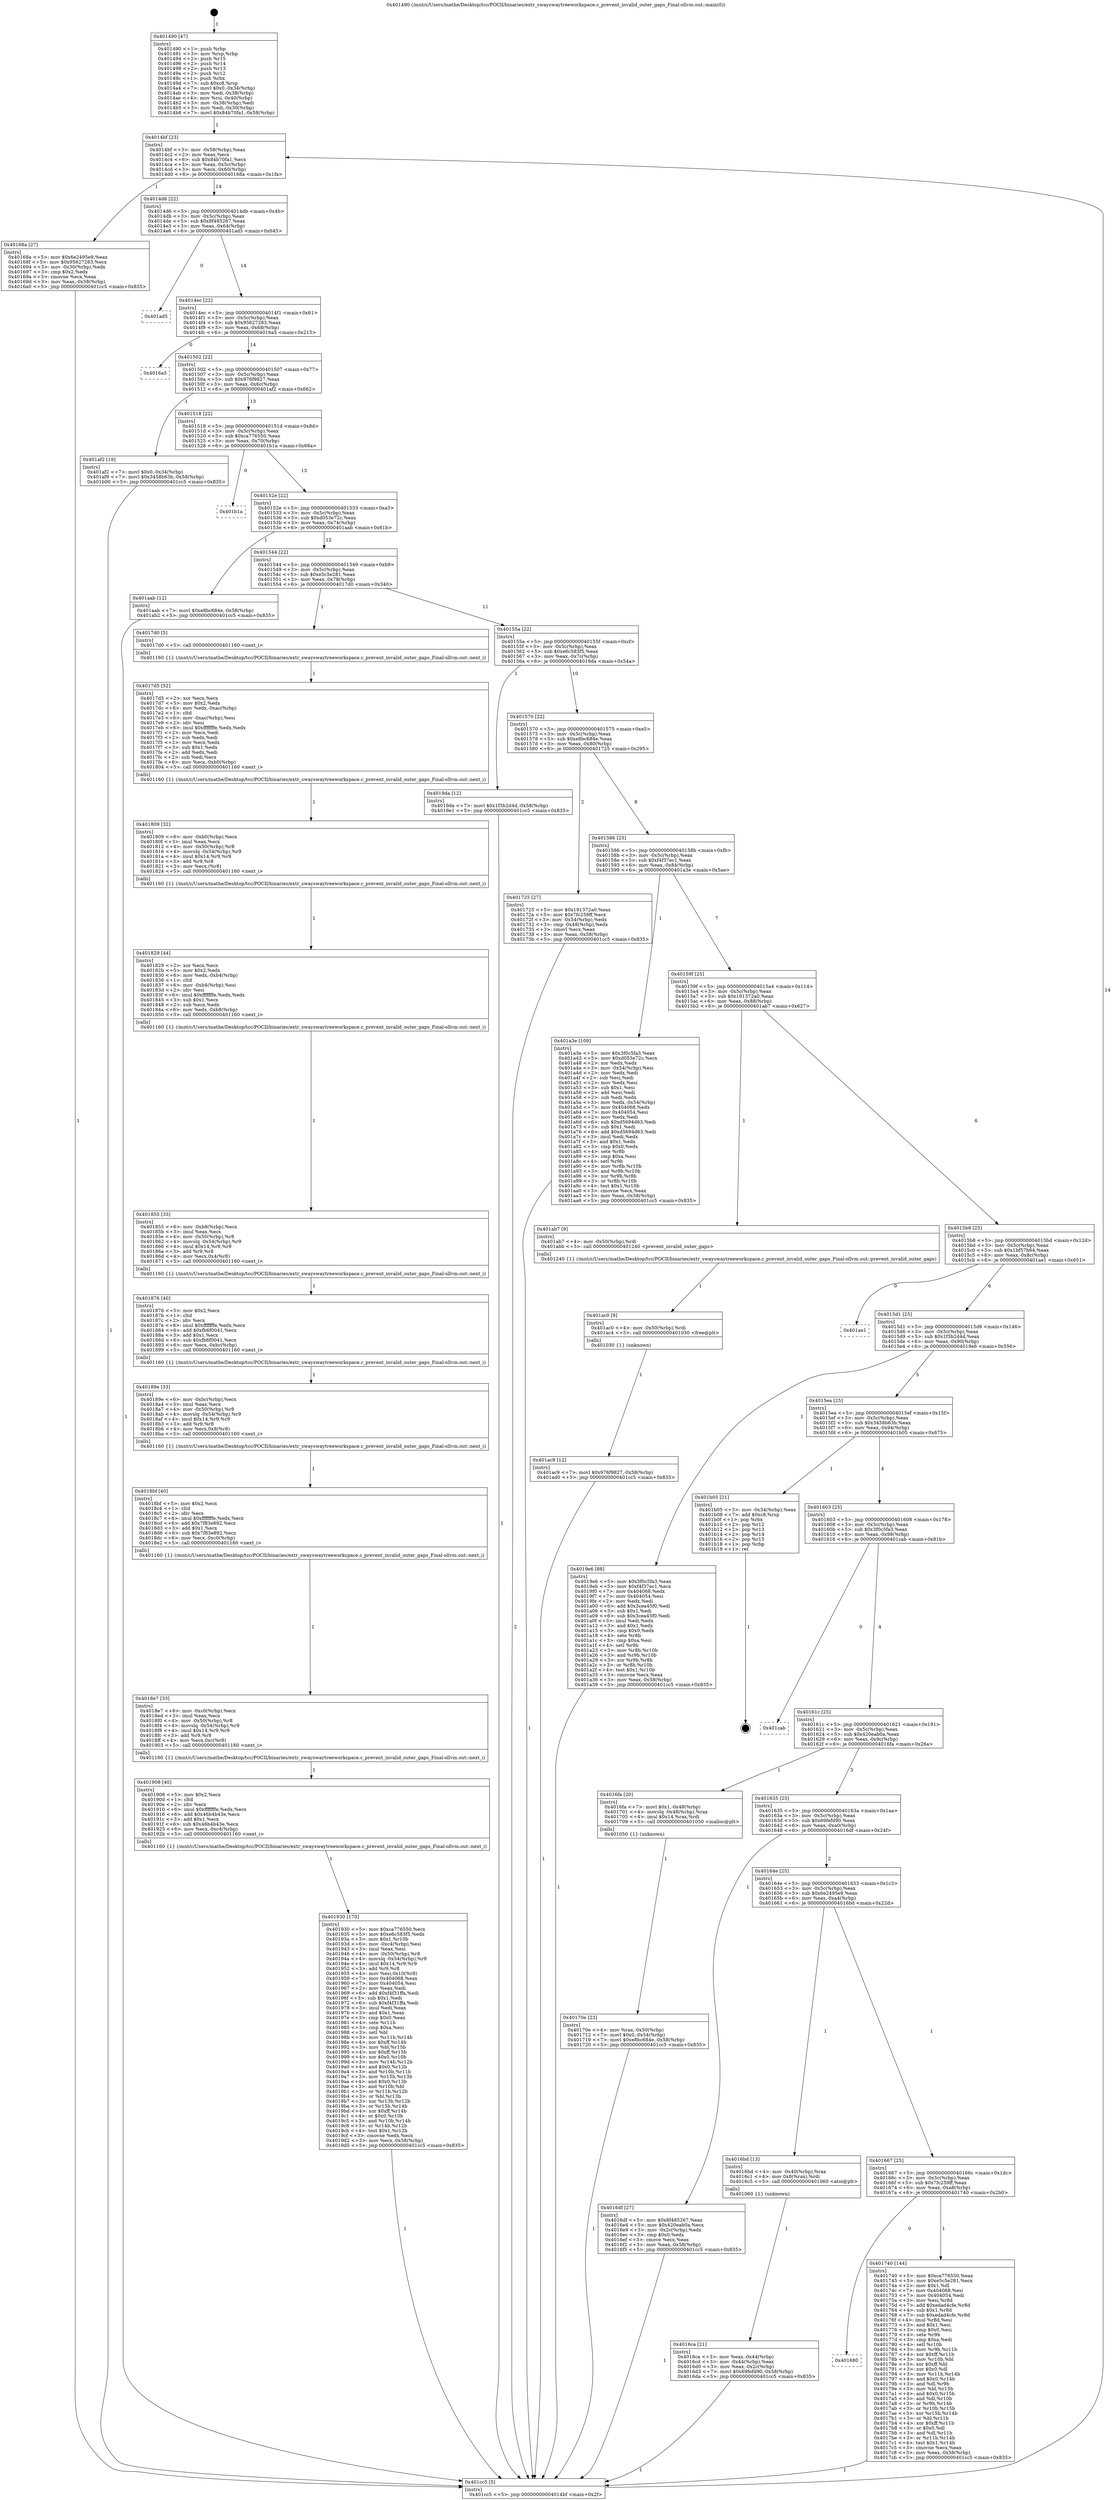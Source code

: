 digraph "0x401490" {
  label = "0x401490 (/mnt/c/Users/mathe/Desktop/tcc/POCII/binaries/extr_swayswaytreeworkspace.c_prevent_invalid_outer_gaps_Final-ollvm.out::main(0))"
  labelloc = "t"
  node[shape=record]

  Entry [label="",width=0.3,height=0.3,shape=circle,fillcolor=black,style=filled]
  "0x4014bf" [label="{
     0x4014bf [23]\l
     | [instrs]\l
     &nbsp;&nbsp;0x4014bf \<+3\>: mov -0x58(%rbp),%eax\l
     &nbsp;&nbsp;0x4014c2 \<+2\>: mov %eax,%ecx\l
     &nbsp;&nbsp;0x4014c4 \<+6\>: sub $0x84b70fa1,%ecx\l
     &nbsp;&nbsp;0x4014ca \<+3\>: mov %eax,-0x5c(%rbp)\l
     &nbsp;&nbsp;0x4014cd \<+3\>: mov %ecx,-0x60(%rbp)\l
     &nbsp;&nbsp;0x4014d0 \<+6\>: je 000000000040168a \<main+0x1fa\>\l
  }"]
  "0x40168a" [label="{
     0x40168a [27]\l
     | [instrs]\l
     &nbsp;&nbsp;0x40168a \<+5\>: mov $0x6e2495e9,%eax\l
     &nbsp;&nbsp;0x40168f \<+5\>: mov $0x95627283,%ecx\l
     &nbsp;&nbsp;0x401694 \<+3\>: mov -0x30(%rbp),%edx\l
     &nbsp;&nbsp;0x401697 \<+3\>: cmp $0x2,%edx\l
     &nbsp;&nbsp;0x40169a \<+3\>: cmovne %ecx,%eax\l
     &nbsp;&nbsp;0x40169d \<+3\>: mov %eax,-0x58(%rbp)\l
     &nbsp;&nbsp;0x4016a0 \<+5\>: jmp 0000000000401cc5 \<main+0x835\>\l
  }"]
  "0x4014d6" [label="{
     0x4014d6 [22]\l
     | [instrs]\l
     &nbsp;&nbsp;0x4014d6 \<+5\>: jmp 00000000004014db \<main+0x4b\>\l
     &nbsp;&nbsp;0x4014db \<+3\>: mov -0x5c(%rbp),%eax\l
     &nbsp;&nbsp;0x4014de \<+5\>: sub $0x8f485267,%eax\l
     &nbsp;&nbsp;0x4014e3 \<+3\>: mov %eax,-0x64(%rbp)\l
     &nbsp;&nbsp;0x4014e6 \<+6\>: je 0000000000401ad5 \<main+0x645\>\l
  }"]
  "0x401cc5" [label="{
     0x401cc5 [5]\l
     | [instrs]\l
     &nbsp;&nbsp;0x401cc5 \<+5\>: jmp 00000000004014bf \<main+0x2f\>\l
  }"]
  "0x401490" [label="{
     0x401490 [47]\l
     | [instrs]\l
     &nbsp;&nbsp;0x401490 \<+1\>: push %rbp\l
     &nbsp;&nbsp;0x401491 \<+3\>: mov %rsp,%rbp\l
     &nbsp;&nbsp;0x401494 \<+2\>: push %r15\l
     &nbsp;&nbsp;0x401496 \<+2\>: push %r14\l
     &nbsp;&nbsp;0x401498 \<+2\>: push %r13\l
     &nbsp;&nbsp;0x40149a \<+2\>: push %r12\l
     &nbsp;&nbsp;0x40149c \<+1\>: push %rbx\l
     &nbsp;&nbsp;0x40149d \<+7\>: sub $0xc8,%rsp\l
     &nbsp;&nbsp;0x4014a4 \<+7\>: movl $0x0,-0x34(%rbp)\l
     &nbsp;&nbsp;0x4014ab \<+3\>: mov %edi,-0x38(%rbp)\l
     &nbsp;&nbsp;0x4014ae \<+4\>: mov %rsi,-0x40(%rbp)\l
     &nbsp;&nbsp;0x4014b2 \<+3\>: mov -0x38(%rbp),%edi\l
     &nbsp;&nbsp;0x4014b5 \<+3\>: mov %edi,-0x30(%rbp)\l
     &nbsp;&nbsp;0x4014b8 \<+7\>: movl $0x84b70fa1,-0x58(%rbp)\l
  }"]
  Exit [label="",width=0.3,height=0.3,shape=circle,fillcolor=black,style=filled,peripheries=2]
  "0x401ad5" [label="{
     0x401ad5\l
  }", style=dashed]
  "0x4014ec" [label="{
     0x4014ec [22]\l
     | [instrs]\l
     &nbsp;&nbsp;0x4014ec \<+5\>: jmp 00000000004014f1 \<main+0x61\>\l
     &nbsp;&nbsp;0x4014f1 \<+3\>: mov -0x5c(%rbp),%eax\l
     &nbsp;&nbsp;0x4014f4 \<+5\>: sub $0x95627283,%eax\l
     &nbsp;&nbsp;0x4014f9 \<+3\>: mov %eax,-0x68(%rbp)\l
     &nbsp;&nbsp;0x4014fc \<+6\>: je 00000000004016a5 \<main+0x215\>\l
  }"]
  "0x401ac9" [label="{
     0x401ac9 [12]\l
     | [instrs]\l
     &nbsp;&nbsp;0x401ac9 \<+7\>: movl $0x976f9827,-0x58(%rbp)\l
     &nbsp;&nbsp;0x401ad0 \<+5\>: jmp 0000000000401cc5 \<main+0x835\>\l
  }"]
  "0x4016a5" [label="{
     0x4016a5\l
  }", style=dashed]
  "0x401502" [label="{
     0x401502 [22]\l
     | [instrs]\l
     &nbsp;&nbsp;0x401502 \<+5\>: jmp 0000000000401507 \<main+0x77\>\l
     &nbsp;&nbsp;0x401507 \<+3\>: mov -0x5c(%rbp),%eax\l
     &nbsp;&nbsp;0x40150a \<+5\>: sub $0x976f9827,%eax\l
     &nbsp;&nbsp;0x40150f \<+3\>: mov %eax,-0x6c(%rbp)\l
     &nbsp;&nbsp;0x401512 \<+6\>: je 0000000000401af2 \<main+0x662\>\l
  }"]
  "0x401ac0" [label="{
     0x401ac0 [9]\l
     | [instrs]\l
     &nbsp;&nbsp;0x401ac0 \<+4\>: mov -0x50(%rbp),%rdi\l
     &nbsp;&nbsp;0x401ac4 \<+5\>: call 0000000000401030 \<free@plt\>\l
     | [calls]\l
     &nbsp;&nbsp;0x401030 \{1\} (unknown)\l
  }"]
  "0x401af2" [label="{
     0x401af2 [19]\l
     | [instrs]\l
     &nbsp;&nbsp;0x401af2 \<+7\>: movl $0x0,-0x34(%rbp)\l
     &nbsp;&nbsp;0x401af9 \<+7\>: movl $0x3458b63b,-0x58(%rbp)\l
     &nbsp;&nbsp;0x401b00 \<+5\>: jmp 0000000000401cc5 \<main+0x835\>\l
  }"]
  "0x401518" [label="{
     0x401518 [22]\l
     | [instrs]\l
     &nbsp;&nbsp;0x401518 \<+5\>: jmp 000000000040151d \<main+0x8d\>\l
     &nbsp;&nbsp;0x40151d \<+3\>: mov -0x5c(%rbp),%eax\l
     &nbsp;&nbsp;0x401520 \<+5\>: sub $0xca776550,%eax\l
     &nbsp;&nbsp;0x401525 \<+3\>: mov %eax,-0x70(%rbp)\l
     &nbsp;&nbsp;0x401528 \<+6\>: je 0000000000401b1a \<main+0x68a\>\l
  }"]
  "0x401930" [label="{
     0x401930 [170]\l
     | [instrs]\l
     &nbsp;&nbsp;0x401930 \<+5\>: mov $0xca776550,%ecx\l
     &nbsp;&nbsp;0x401935 \<+5\>: mov $0xe6c583f5,%edx\l
     &nbsp;&nbsp;0x40193a \<+3\>: mov $0x1,%r10b\l
     &nbsp;&nbsp;0x40193d \<+6\>: mov -0xc4(%rbp),%esi\l
     &nbsp;&nbsp;0x401943 \<+3\>: imul %eax,%esi\l
     &nbsp;&nbsp;0x401946 \<+4\>: mov -0x50(%rbp),%r8\l
     &nbsp;&nbsp;0x40194a \<+4\>: movslq -0x54(%rbp),%r9\l
     &nbsp;&nbsp;0x40194e \<+4\>: imul $0x14,%r9,%r9\l
     &nbsp;&nbsp;0x401952 \<+3\>: add %r9,%r8\l
     &nbsp;&nbsp;0x401955 \<+4\>: mov %esi,0x10(%r8)\l
     &nbsp;&nbsp;0x401959 \<+7\>: mov 0x404068,%eax\l
     &nbsp;&nbsp;0x401960 \<+7\>: mov 0x404054,%esi\l
     &nbsp;&nbsp;0x401967 \<+2\>: mov %eax,%edi\l
     &nbsp;&nbsp;0x401969 \<+6\>: add $0xf4f31ffa,%edi\l
     &nbsp;&nbsp;0x40196f \<+3\>: sub $0x1,%edi\l
     &nbsp;&nbsp;0x401972 \<+6\>: sub $0xf4f31ffa,%edi\l
     &nbsp;&nbsp;0x401978 \<+3\>: imul %edi,%eax\l
     &nbsp;&nbsp;0x40197b \<+3\>: and $0x1,%eax\l
     &nbsp;&nbsp;0x40197e \<+3\>: cmp $0x0,%eax\l
     &nbsp;&nbsp;0x401981 \<+4\>: sete %r11b\l
     &nbsp;&nbsp;0x401985 \<+3\>: cmp $0xa,%esi\l
     &nbsp;&nbsp;0x401988 \<+3\>: setl %bl\l
     &nbsp;&nbsp;0x40198b \<+3\>: mov %r11b,%r14b\l
     &nbsp;&nbsp;0x40198e \<+4\>: xor $0xff,%r14b\l
     &nbsp;&nbsp;0x401992 \<+3\>: mov %bl,%r15b\l
     &nbsp;&nbsp;0x401995 \<+4\>: xor $0xff,%r15b\l
     &nbsp;&nbsp;0x401999 \<+4\>: xor $0x0,%r10b\l
     &nbsp;&nbsp;0x40199d \<+3\>: mov %r14b,%r12b\l
     &nbsp;&nbsp;0x4019a0 \<+4\>: and $0x0,%r12b\l
     &nbsp;&nbsp;0x4019a4 \<+3\>: and %r10b,%r11b\l
     &nbsp;&nbsp;0x4019a7 \<+3\>: mov %r15b,%r13b\l
     &nbsp;&nbsp;0x4019aa \<+4\>: and $0x0,%r13b\l
     &nbsp;&nbsp;0x4019ae \<+3\>: and %r10b,%bl\l
     &nbsp;&nbsp;0x4019b1 \<+3\>: or %r11b,%r12b\l
     &nbsp;&nbsp;0x4019b4 \<+3\>: or %bl,%r13b\l
     &nbsp;&nbsp;0x4019b7 \<+3\>: xor %r13b,%r12b\l
     &nbsp;&nbsp;0x4019ba \<+3\>: or %r15b,%r14b\l
     &nbsp;&nbsp;0x4019bd \<+4\>: xor $0xff,%r14b\l
     &nbsp;&nbsp;0x4019c1 \<+4\>: or $0x0,%r10b\l
     &nbsp;&nbsp;0x4019c5 \<+3\>: and %r10b,%r14b\l
     &nbsp;&nbsp;0x4019c8 \<+3\>: or %r14b,%r12b\l
     &nbsp;&nbsp;0x4019cb \<+4\>: test $0x1,%r12b\l
     &nbsp;&nbsp;0x4019cf \<+3\>: cmovne %edx,%ecx\l
     &nbsp;&nbsp;0x4019d2 \<+3\>: mov %ecx,-0x58(%rbp)\l
     &nbsp;&nbsp;0x4019d5 \<+5\>: jmp 0000000000401cc5 \<main+0x835\>\l
  }"]
  "0x401b1a" [label="{
     0x401b1a\l
  }", style=dashed]
  "0x40152e" [label="{
     0x40152e [22]\l
     | [instrs]\l
     &nbsp;&nbsp;0x40152e \<+5\>: jmp 0000000000401533 \<main+0xa3\>\l
     &nbsp;&nbsp;0x401533 \<+3\>: mov -0x5c(%rbp),%eax\l
     &nbsp;&nbsp;0x401536 \<+5\>: sub $0xd053e72c,%eax\l
     &nbsp;&nbsp;0x40153b \<+3\>: mov %eax,-0x74(%rbp)\l
     &nbsp;&nbsp;0x40153e \<+6\>: je 0000000000401aab \<main+0x61b\>\l
  }"]
  "0x401908" [label="{
     0x401908 [40]\l
     | [instrs]\l
     &nbsp;&nbsp;0x401908 \<+5\>: mov $0x2,%ecx\l
     &nbsp;&nbsp;0x40190d \<+1\>: cltd\l
     &nbsp;&nbsp;0x40190e \<+2\>: idiv %ecx\l
     &nbsp;&nbsp;0x401910 \<+6\>: imul $0xfffffffe,%edx,%ecx\l
     &nbsp;&nbsp;0x401916 \<+6\>: add $0x46b4b43e,%ecx\l
     &nbsp;&nbsp;0x40191c \<+3\>: add $0x1,%ecx\l
     &nbsp;&nbsp;0x40191f \<+6\>: sub $0x46b4b43e,%ecx\l
     &nbsp;&nbsp;0x401925 \<+6\>: mov %ecx,-0xc4(%rbp)\l
     &nbsp;&nbsp;0x40192b \<+5\>: call 0000000000401160 \<next_i\>\l
     | [calls]\l
     &nbsp;&nbsp;0x401160 \{1\} (/mnt/c/Users/mathe/Desktop/tcc/POCII/binaries/extr_swayswaytreeworkspace.c_prevent_invalid_outer_gaps_Final-ollvm.out::next_i)\l
  }"]
  "0x401aab" [label="{
     0x401aab [12]\l
     | [instrs]\l
     &nbsp;&nbsp;0x401aab \<+7\>: movl $0xe8bc684e,-0x58(%rbp)\l
     &nbsp;&nbsp;0x401ab2 \<+5\>: jmp 0000000000401cc5 \<main+0x835\>\l
  }"]
  "0x401544" [label="{
     0x401544 [22]\l
     | [instrs]\l
     &nbsp;&nbsp;0x401544 \<+5\>: jmp 0000000000401549 \<main+0xb9\>\l
     &nbsp;&nbsp;0x401549 \<+3\>: mov -0x5c(%rbp),%eax\l
     &nbsp;&nbsp;0x40154c \<+5\>: sub $0xe5c5e281,%eax\l
     &nbsp;&nbsp;0x401551 \<+3\>: mov %eax,-0x78(%rbp)\l
     &nbsp;&nbsp;0x401554 \<+6\>: je 00000000004017d0 \<main+0x340\>\l
  }"]
  "0x4018e7" [label="{
     0x4018e7 [33]\l
     | [instrs]\l
     &nbsp;&nbsp;0x4018e7 \<+6\>: mov -0xc0(%rbp),%ecx\l
     &nbsp;&nbsp;0x4018ed \<+3\>: imul %eax,%ecx\l
     &nbsp;&nbsp;0x4018f0 \<+4\>: mov -0x50(%rbp),%r8\l
     &nbsp;&nbsp;0x4018f4 \<+4\>: movslq -0x54(%rbp),%r9\l
     &nbsp;&nbsp;0x4018f8 \<+4\>: imul $0x14,%r9,%r9\l
     &nbsp;&nbsp;0x4018fc \<+3\>: add %r9,%r8\l
     &nbsp;&nbsp;0x4018ff \<+4\>: mov %ecx,0xc(%r8)\l
     &nbsp;&nbsp;0x401903 \<+5\>: call 0000000000401160 \<next_i\>\l
     | [calls]\l
     &nbsp;&nbsp;0x401160 \{1\} (/mnt/c/Users/mathe/Desktop/tcc/POCII/binaries/extr_swayswaytreeworkspace.c_prevent_invalid_outer_gaps_Final-ollvm.out::next_i)\l
  }"]
  "0x4017d0" [label="{
     0x4017d0 [5]\l
     | [instrs]\l
     &nbsp;&nbsp;0x4017d0 \<+5\>: call 0000000000401160 \<next_i\>\l
     | [calls]\l
     &nbsp;&nbsp;0x401160 \{1\} (/mnt/c/Users/mathe/Desktop/tcc/POCII/binaries/extr_swayswaytreeworkspace.c_prevent_invalid_outer_gaps_Final-ollvm.out::next_i)\l
  }"]
  "0x40155a" [label="{
     0x40155a [22]\l
     | [instrs]\l
     &nbsp;&nbsp;0x40155a \<+5\>: jmp 000000000040155f \<main+0xcf\>\l
     &nbsp;&nbsp;0x40155f \<+3\>: mov -0x5c(%rbp),%eax\l
     &nbsp;&nbsp;0x401562 \<+5\>: sub $0xe6c583f5,%eax\l
     &nbsp;&nbsp;0x401567 \<+3\>: mov %eax,-0x7c(%rbp)\l
     &nbsp;&nbsp;0x40156a \<+6\>: je 00000000004019da \<main+0x54a\>\l
  }"]
  "0x4018bf" [label="{
     0x4018bf [40]\l
     | [instrs]\l
     &nbsp;&nbsp;0x4018bf \<+5\>: mov $0x2,%ecx\l
     &nbsp;&nbsp;0x4018c4 \<+1\>: cltd\l
     &nbsp;&nbsp;0x4018c5 \<+2\>: idiv %ecx\l
     &nbsp;&nbsp;0x4018c7 \<+6\>: imul $0xfffffffe,%edx,%ecx\l
     &nbsp;&nbsp;0x4018cd \<+6\>: add $0x7f83e892,%ecx\l
     &nbsp;&nbsp;0x4018d3 \<+3\>: add $0x1,%ecx\l
     &nbsp;&nbsp;0x4018d6 \<+6\>: sub $0x7f83e892,%ecx\l
     &nbsp;&nbsp;0x4018dc \<+6\>: mov %ecx,-0xc0(%rbp)\l
     &nbsp;&nbsp;0x4018e2 \<+5\>: call 0000000000401160 \<next_i\>\l
     | [calls]\l
     &nbsp;&nbsp;0x401160 \{1\} (/mnt/c/Users/mathe/Desktop/tcc/POCII/binaries/extr_swayswaytreeworkspace.c_prevent_invalid_outer_gaps_Final-ollvm.out::next_i)\l
  }"]
  "0x4019da" [label="{
     0x4019da [12]\l
     | [instrs]\l
     &nbsp;&nbsp;0x4019da \<+7\>: movl $0x1f3b2d4d,-0x58(%rbp)\l
     &nbsp;&nbsp;0x4019e1 \<+5\>: jmp 0000000000401cc5 \<main+0x835\>\l
  }"]
  "0x401570" [label="{
     0x401570 [22]\l
     | [instrs]\l
     &nbsp;&nbsp;0x401570 \<+5\>: jmp 0000000000401575 \<main+0xe5\>\l
     &nbsp;&nbsp;0x401575 \<+3\>: mov -0x5c(%rbp),%eax\l
     &nbsp;&nbsp;0x401578 \<+5\>: sub $0xe8bc684e,%eax\l
     &nbsp;&nbsp;0x40157d \<+3\>: mov %eax,-0x80(%rbp)\l
     &nbsp;&nbsp;0x401580 \<+6\>: je 0000000000401725 \<main+0x295\>\l
  }"]
  "0x40189e" [label="{
     0x40189e [33]\l
     | [instrs]\l
     &nbsp;&nbsp;0x40189e \<+6\>: mov -0xbc(%rbp),%ecx\l
     &nbsp;&nbsp;0x4018a4 \<+3\>: imul %eax,%ecx\l
     &nbsp;&nbsp;0x4018a7 \<+4\>: mov -0x50(%rbp),%r8\l
     &nbsp;&nbsp;0x4018ab \<+4\>: movslq -0x54(%rbp),%r9\l
     &nbsp;&nbsp;0x4018af \<+4\>: imul $0x14,%r9,%r9\l
     &nbsp;&nbsp;0x4018b3 \<+3\>: add %r9,%r8\l
     &nbsp;&nbsp;0x4018b6 \<+4\>: mov %ecx,0x8(%r8)\l
     &nbsp;&nbsp;0x4018ba \<+5\>: call 0000000000401160 \<next_i\>\l
     | [calls]\l
     &nbsp;&nbsp;0x401160 \{1\} (/mnt/c/Users/mathe/Desktop/tcc/POCII/binaries/extr_swayswaytreeworkspace.c_prevent_invalid_outer_gaps_Final-ollvm.out::next_i)\l
  }"]
  "0x401725" [label="{
     0x401725 [27]\l
     | [instrs]\l
     &nbsp;&nbsp;0x401725 \<+5\>: mov $0x191372a0,%eax\l
     &nbsp;&nbsp;0x40172a \<+5\>: mov $0x7fc259ff,%ecx\l
     &nbsp;&nbsp;0x40172f \<+3\>: mov -0x54(%rbp),%edx\l
     &nbsp;&nbsp;0x401732 \<+3\>: cmp -0x48(%rbp),%edx\l
     &nbsp;&nbsp;0x401735 \<+3\>: cmovl %ecx,%eax\l
     &nbsp;&nbsp;0x401738 \<+3\>: mov %eax,-0x58(%rbp)\l
     &nbsp;&nbsp;0x40173b \<+5\>: jmp 0000000000401cc5 \<main+0x835\>\l
  }"]
  "0x401586" [label="{
     0x401586 [25]\l
     | [instrs]\l
     &nbsp;&nbsp;0x401586 \<+5\>: jmp 000000000040158b \<main+0xfb\>\l
     &nbsp;&nbsp;0x40158b \<+3\>: mov -0x5c(%rbp),%eax\l
     &nbsp;&nbsp;0x40158e \<+5\>: sub $0xf4f37ec1,%eax\l
     &nbsp;&nbsp;0x401593 \<+6\>: mov %eax,-0x84(%rbp)\l
     &nbsp;&nbsp;0x401599 \<+6\>: je 0000000000401a3e \<main+0x5ae\>\l
  }"]
  "0x401876" [label="{
     0x401876 [40]\l
     | [instrs]\l
     &nbsp;&nbsp;0x401876 \<+5\>: mov $0x2,%ecx\l
     &nbsp;&nbsp;0x40187b \<+1\>: cltd\l
     &nbsp;&nbsp;0x40187c \<+2\>: idiv %ecx\l
     &nbsp;&nbsp;0x40187e \<+6\>: imul $0xfffffffe,%edx,%ecx\l
     &nbsp;&nbsp;0x401884 \<+6\>: add $0xfb6f0041,%ecx\l
     &nbsp;&nbsp;0x40188a \<+3\>: add $0x1,%ecx\l
     &nbsp;&nbsp;0x40188d \<+6\>: sub $0xfb6f0041,%ecx\l
     &nbsp;&nbsp;0x401893 \<+6\>: mov %ecx,-0xbc(%rbp)\l
     &nbsp;&nbsp;0x401899 \<+5\>: call 0000000000401160 \<next_i\>\l
     | [calls]\l
     &nbsp;&nbsp;0x401160 \{1\} (/mnt/c/Users/mathe/Desktop/tcc/POCII/binaries/extr_swayswaytreeworkspace.c_prevent_invalid_outer_gaps_Final-ollvm.out::next_i)\l
  }"]
  "0x401a3e" [label="{
     0x401a3e [109]\l
     | [instrs]\l
     &nbsp;&nbsp;0x401a3e \<+5\>: mov $0x3f0c5fa3,%eax\l
     &nbsp;&nbsp;0x401a43 \<+5\>: mov $0xd053e72c,%ecx\l
     &nbsp;&nbsp;0x401a48 \<+2\>: xor %edx,%edx\l
     &nbsp;&nbsp;0x401a4a \<+3\>: mov -0x54(%rbp),%esi\l
     &nbsp;&nbsp;0x401a4d \<+2\>: mov %edx,%edi\l
     &nbsp;&nbsp;0x401a4f \<+2\>: sub %esi,%edi\l
     &nbsp;&nbsp;0x401a51 \<+2\>: mov %edx,%esi\l
     &nbsp;&nbsp;0x401a53 \<+3\>: sub $0x1,%esi\l
     &nbsp;&nbsp;0x401a56 \<+2\>: add %esi,%edi\l
     &nbsp;&nbsp;0x401a58 \<+2\>: sub %edi,%edx\l
     &nbsp;&nbsp;0x401a5a \<+3\>: mov %edx,-0x54(%rbp)\l
     &nbsp;&nbsp;0x401a5d \<+7\>: mov 0x404068,%edx\l
     &nbsp;&nbsp;0x401a64 \<+7\>: mov 0x404054,%esi\l
     &nbsp;&nbsp;0x401a6b \<+2\>: mov %edx,%edi\l
     &nbsp;&nbsp;0x401a6d \<+6\>: sub $0xd5694d63,%edi\l
     &nbsp;&nbsp;0x401a73 \<+3\>: sub $0x1,%edi\l
     &nbsp;&nbsp;0x401a76 \<+6\>: add $0xd5694d63,%edi\l
     &nbsp;&nbsp;0x401a7c \<+3\>: imul %edi,%edx\l
     &nbsp;&nbsp;0x401a7f \<+3\>: and $0x1,%edx\l
     &nbsp;&nbsp;0x401a82 \<+3\>: cmp $0x0,%edx\l
     &nbsp;&nbsp;0x401a85 \<+4\>: sete %r8b\l
     &nbsp;&nbsp;0x401a89 \<+3\>: cmp $0xa,%esi\l
     &nbsp;&nbsp;0x401a8c \<+4\>: setl %r9b\l
     &nbsp;&nbsp;0x401a90 \<+3\>: mov %r8b,%r10b\l
     &nbsp;&nbsp;0x401a93 \<+3\>: and %r9b,%r10b\l
     &nbsp;&nbsp;0x401a96 \<+3\>: xor %r9b,%r8b\l
     &nbsp;&nbsp;0x401a99 \<+3\>: or %r8b,%r10b\l
     &nbsp;&nbsp;0x401a9c \<+4\>: test $0x1,%r10b\l
     &nbsp;&nbsp;0x401aa0 \<+3\>: cmovne %ecx,%eax\l
     &nbsp;&nbsp;0x401aa3 \<+3\>: mov %eax,-0x58(%rbp)\l
     &nbsp;&nbsp;0x401aa6 \<+5\>: jmp 0000000000401cc5 \<main+0x835\>\l
  }"]
  "0x40159f" [label="{
     0x40159f [25]\l
     | [instrs]\l
     &nbsp;&nbsp;0x40159f \<+5\>: jmp 00000000004015a4 \<main+0x114\>\l
     &nbsp;&nbsp;0x4015a4 \<+3\>: mov -0x5c(%rbp),%eax\l
     &nbsp;&nbsp;0x4015a7 \<+5\>: sub $0x191372a0,%eax\l
     &nbsp;&nbsp;0x4015ac \<+6\>: mov %eax,-0x88(%rbp)\l
     &nbsp;&nbsp;0x4015b2 \<+6\>: je 0000000000401ab7 \<main+0x627\>\l
  }"]
  "0x401855" [label="{
     0x401855 [33]\l
     | [instrs]\l
     &nbsp;&nbsp;0x401855 \<+6\>: mov -0xb8(%rbp),%ecx\l
     &nbsp;&nbsp;0x40185b \<+3\>: imul %eax,%ecx\l
     &nbsp;&nbsp;0x40185e \<+4\>: mov -0x50(%rbp),%r8\l
     &nbsp;&nbsp;0x401862 \<+4\>: movslq -0x54(%rbp),%r9\l
     &nbsp;&nbsp;0x401866 \<+4\>: imul $0x14,%r9,%r9\l
     &nbsp;&nbsp;0x40186a \<+3\>: add %r9,%r8\l
     &nbsp;&nbsp;0x40186d \<+4\>: mov %ecx,0x4(%r8)\l
     &nbsp;&nbsp;0x401871 \<+5\>: call 0000000000401160 \<next_i\>\l
     | [calls]\l
     &nbsp;&nbsp;0x401160 \{1\} (/mnt/c/Users/mathe/Desktop/tcc/POCII/binaries/extr_swayswaytreeworkspace.c_prevent_invalid_outer_gaps_Final-ollvm.out::next_i)\l
  }"]
  "0x401ab7" [label="{
     0x401ab7 [9]\l
     | [instrs]\l
     &nbsp;&nbsp;0x401ab7 \<+4\>: mov -0x50(%rbp),%rdi\l
     &nbsp;&nbsp;0x401abb \<+5\>: call 0000000000401240 \<prevent_invalid_outer_gaps\>\l
     | [calls]\l
     &nbsp;&nbsp;0x401240 \{1\} (/mnt/c/Users/mathe/Desktop/tcc/POCII/binaries/extr_swayswaytreeworkspace.c_prevent_invalid_outer_gaps_Final-ollvm.out::prevent_invalid_outer_gaps)\l
  }"]
  "0x4015b8" [label="{
     0x4015b8 [25]\l
     | [instrs]\l
     &nbsp;&nbsp;0x4015b8 \<+5\>: jmp 00000000004015bd \<main+0x12d\>\l
     &nbsp;&nbsp;0x4015bd \<+3\>: mov -0x5c(%rbp),%eax\l
     &nbsp;&nbsp;0x4015c0 \<+5\>: sub $0x1bf57b64,%eax\l
     &nbsp;&nbsp;0x4015c5 \<+6\>: mov %eax,-0x8c(%rbp)\l
     &nbsp;&nbsp;0x4015cb \<+6\>: je 0000000000401ae1 \<main+0x651\>\l
  }"]
  "0x401829" [label="{
     0x401829 [44]\l
     | [instrs]\l
     &nbsp;&nbsp;0x401829 \<+2\>: xor %ecx,%ecx\l
     &nbsp;&nbsp;0x40182b \<+5\>: mov $0x2,%edx\l
     &nbsp;&nbsp;0x401830 \<+6\>: mov %edx,-0xb4(%rbp)\l
     &nbsp;&nbsp;0x401836 \<+1\>: cltd\l
     &nbsp;&nbsp;0x401837 \<+6\>: mov -0xb4(%rbp),%esi\l
     &nbsp;&nbsp;0x40183d \<+2\>: idiv %esi\l
     &nbsp;&nbsp;0x40183f \<+6\>: imul $0xfffffffe,%edx,%edx\l
     &nbsp;&nbsp;0x401845 \<+3\>: sub $0x1,%ecx\l
     &nbsp;&nbsp;0x401848 \<+2\>: sub %ecx,%edx\l
     &nbsp;&nbsp;0x40184a \<+6\>: mov %edx,-0xb8(%rbp)\l
     &nbsp;&nbsp;0x401850 \<+5\>: call 0000000000401160 \<next_i\>\l
     | [calls]\l
     &nbsp;&nbsp;0x401160 \{1\} (/mnt/c/Users/mathe/Desktop/tcc/POCII/binaries/extr_swayswaytreeworkspace.c_prevent_invalid_outer_gaps_Final-ollvm.out::next_i)\l
  }"]
  "0x401ae1" [label="{
     0x401ae1\l
  }", style=dashed]
  "0x4015d1" [label="{
     0x4015d1 [25]\l
     | [instrs]\l
     &nbsp;&nbsp;0x4015d1 \<+5\>: jmp 00000000004015d6 \<main+0x146\>\l
     &nbsp;&nbsp;0x4015d6 \<+3\>: mov -0x5c(%rbp),%eax\l
     &nbsp;&nbsp;0x4015d9 \<+5\>: sub $0x1f3b2d4d,%eax\l
     &nbsp;&nbsp;0x4015de \<+6\>: mov %eax,-0x90(%rbp)\l
     &nbsp;&nbsp;0x4015e4 \<+6\>: je 00000000004019e6 \<main+0x556\>\l
  }"]
  "0x401809" [label="{
     0x401809 [32]\l
     | [instrs]\l
     &nbsp;&nbsp;0x401809 \<+6\>: mov -0xb0(%rbp),%ecx\l
     &nbsp;&nbsp;0x40180f \<+3\>: imul %eax,%ecx\l
     &nbsp;&nbsp;0x401812 \<+4\>: mov -0x50(%rbp),%r8\l
     &nbsp;&nbsp;0x401816 \<+4\>: movslq -0x54(%rbp),%r9\l
     &nbsp;&nbsp;0x40181a \<+4\>: imul $0x14,%r9,%r9\l
     &nbsp;&nbsp;0x40181e \<+3\>: add %r9,%r8\l
     &nbsp;&nbsp;0x401821 \<+3\>: mov %ecx,(%r8)\l
     &nbsp;&nbsp;0x401824 \<+5\>: call 0000000000401160 \<next_i\>\l
     | [calls]\l
     &nbsp;&nbsp;0x401160 \{1\} (/mnt/c/Users/mathe/Desktop/tcc/POCII/binaries/extr_swayswaytreeworkspace.c_prevent_invalid_outer_gaps_Final-ollvm.out::next_i)\l
  }"]
  "0x4019e6" [label="{
     0x4019e6 [88]\l
     | [instrs]\l
     &nbsp;&nbsp;0x4019e6 \<+5\>: mov $0x3f0c5fa3,%eax\l
     &nbsp;&nbsp;0x4019eb \<+5\>: mov $0xf4f37ec1,%ecx\l
     &nbsp;&nbsp;0x4019f0 \<+7\>: mov 0x404068,%edx\l
     &nbsp;&nbsp;0x4019f7 \<+7\>: mov 0x404054,%esi\l
     &nbsp;&nbsp;0x4019fe \<+2\>: mov %edx,%edi\l
     &nbsp;&nbsp;0x401a00 \<+6\>: add $0x3cea45f0,%edi\l
     &nbsp;&nbsp;0x401a06 \<+3\>: sub $0x1,%edi\l
     &nbsp;&nbsp;0x401a09 \<+6\>: sub $0x3cea45f0,%edi\l
     &nbsp;&nbsp;0x401a0f \<+3\>: imul %edi,%edx\l
     &nbsp;&nbsp;0x401a12 \<+3\>: and $0x1,%edx\l
     &nbsp;&nbsp;0x401a15 \<+3\>: cmp $0x0,%edx\l
     &nbsp;&nbsp;0x401a18 \<+4\>: sete %r8b\l
     &nbsp;&nbsp;0x401a1c \<+3\>: cmp $0xa,%esi\l
     &nbsp;&nbsp;0x401a1f \<+4\>: setl %r9b\l
     &nbsp;&nbsp;0x401a23 \<+3\>: mov %r8b,%r10b\l
     &nbsp;&nbsp;0x401a26 \<+3\>: and %r9b,%r10b\l
     &nbsp;&nbsp;0x401a29 \<+3\>: xor %r9b,%r8b\l
     &nbsp;&nbsp;0x401a2c \<+3\>: or %r8b,%r10b\l
     &nbsp;&nbsp;0x401a2f \<+4\>: test $0x1,%r10b\l
     &nbsp;&nbsp;0x401a33 \<+3\>: cmovne %ecx,%eax\l
     &nbsp;&nbsp;0x401a36 \<+3\>: mov %eax,-0x58(%rbp)\l
     &nbsp;&nbsp;0x401a39 \<+5\>: jmp 0000000000401cc5 \<main+0x835\>\l
  }"]
  "0x4015ea" [label="{
     0x4015ea [25]\l
     | [instrs]\l
     &nbsp;&nbsp;0x4015ea \<+5\>: jmp 00000000004015ef \<main+0x15f\>\l
     &nbsp;&nbsp;0x4015ef \<+3\>: mov -0x5c(%rbp),%eax\l
     &nbsp;&nbsp;0x4015f2 \<+5\>: sub $0x3458b63b,%eax\l
     &nbsp;&nbsp;0x4015f7 \<+6\>: mov %eax,-0x94(%rbp)\l
     &nbsp;&nbsp;0x4015fd \<+6\>: je 0000000000401b05 \<main+0x675\>\l
  }"]
  "0x4017d5" [label="{
     0x4017d5 [52]\l
     | [instrs]\l
     &nbsp;&nbsp;0x4017d5 \<+2\>: xor %ecx,%ecx\l
     &nbsp;&nbsp;0x4017d7 \<+5\>: mov $0x2,%edx\l
     &nbsp;&nbsp;0x4017dc \<+6\>: mov %edx,-0xac(%rbp)\l
     &nbsp;&nbsp;0x4017e2 \<+1\>: cltd\l
     &nbsp;&nbsp;0x4017e3 \<+6\>: mov -0xac(%rbp),%esi\l
     &nbsp;&nbsp;0x4017e9 \<+2\>: idiv %esi\l
     &nbsp;&nbsp;0x4017eb \<+6\>: imul $0xfffffffe,%edx,%edx\l
     &nbsp;&nbsp;0x4017f1 \<+2\>: mov %ecx,%edi\l
     &nbsp;&nbsp;0x4017f3 \<+2\>: sub %edx,%edi\l
     &nbsp;&nbsp;0x4017f5 \<+2\>: mov %ecx,%edx\l
     &nbsp;&nbsp;0x4017f7 \<+3\>: sub $0x1,%edx\l
     &nbsp;&nbsp;0x4017fa \<+2\>: add %edx,%edi\l
     &nbsp;&nbsp;0x4017fc \<+2\>: sub %edi,%ecx\l
     &nbsp;&nbsp;0x4017fe \<+6\>: mov %ecx,-0xb0(%rbp)\l
     &nbsp;&nbsp;0x401804 \<+5\>: call 0000000000401160 \<next_i\>\l
     | [calls]\l
     &nbsp;&nbsp;0x401160 \{1\} (/mnt/c/Users/mathe/Desktop/tcc/POCII/binaries/extr_swayswaytreeworkspace.c_prevent_invalid_outer_gaps_Final-ollvm.out::next_i)\l
  }"]
  "0x401b05" [label="{
     0x401b05 [21]\l
     | [instrs]\l
     &nbsp;&nbsp;0x401b05 \<+3\>: mov -0x34(%rbp),%eax\l
     &nbsp;&nbsp;0x401b08 \<+7\>: add $0xc8,%rsp\l
     &nbsp;&nbsp;0x401b0f \<+1\>: pop %rbx\l
     &nbsp;&nbsp;0x401b10 \<+2\>: pop %r12\l
     &nbsp;&nbsp;0x401b12 \<+2\>: pop %r13\l
     &nbsp;&nbsp;0x401b14 \<+2\>: pop %r14\l
     &nbsp;&nbsp;0x401b16 \<+2\>: pop %r15\l
     &nbsp;&nbsp;0x401b18 \<+1\>: pop %rbp\l
     &nbsp;&nbsp;0x401b19 \<+1\>: ret\l
  }"]
  "0x401603" [label="{
     0x401603 [25]\l
     | [instrs]\l
     &nbsp;&nbsp;0x401603 \<+5\>: jmp 0000000000401608 \<main+0x178\>\l
     &nbsp;&nbsp;0x401608 \<+3\>: mov -0x5c(%rbp),%eax\l
     &nbsp;&nbsp;0x40160b \<+5\>: sub $0x3f0c5fa3,%eax\l
     &nbsp;&nbsp;0x401610 \<+6\>: mov %eax,-0x98(%rbp)\l
     &nbsp;&nbsp;0x401616 \<+6\>: je 0000000000401cab \<main+0x81b\>\l
  }"]
  "0x401680" [label="{
     0x401680\l
  }", style=dashed]
  "0x401cab" [label="{
     0x401cab\l
  }", style=dashed]
  "0x40161c" [label="{
     0x40161c [25]\l
     | [instrs]\l
     &nbsp;&nbsp;0x40161c \<+5\>: jmp 0000000000401621 \<main+0x191\>\l
     &nbsp;&nbsp;0x401621 \<+3\>: mov -0x5c(%rbp),%eax\l
     &nbsp;&nbsp;0x401624 \<+5\>: sub $0x420eab0a,%eax\l
     &nbsp;&nbsp;0x401629 \<+6\>: mov %eax,-0x9c(%rbp)\l
     &nbsp;&nbsp;0x40162f \<+6\>: je 00000000004016fa \<main+0x26a\>\l
  }"]
  "0x401740" [label="{
     0x401740 [144]\l
     | [instrs]\l
     &nbsp;&nbsp;0x401740 \<+5\>: mov $0xca776550,%eax\l
     &nbsp;&nbsp;0x401745 \<+5\>: mov $0xe5c5e281,%ecx\l
     &nbsp;&nbsp;0x40174a \<+2\>: mov $0x1,%dl\l
     &nbsp;&nbsp;0x40174c \<+7\>: mov 0x404068,%esi\l
     &nbsp;&nbsp;0x401753 \<+7\>: mov 0x404054,%edi\l
     &nbsp;&nbsp;0x40175a \<+3\>: mov %esi,%r8d\l
     &nbsp;&nbsp;0x40175d \<+7\>: add $0xedad4cfe,%r8d\l
     &nbsp;&nbsp;0x401764 \<+4\>: sub $0x1,%r8d\l
     &nbsp;&nbsp;0x401768 \<+7\>: sub $0xedad4cfe,%r8d\l
     &nbsp;&nbsp;0x40176f \<+4\>: imul %r8d,%esi\l
     &nbsp;&nbsp;0x401773 \<+3\>: and $0x1,%esi\l
     &nbsp;&nbsp;0x401776 \<+3\>: cmp $0x0,%esi\l
     &nbsp;&nbsp;0x401779 \<+4\>: sete %r9b\l
     &nbsp;&nbsp;0x40177d \<+3\>: cmp $0xa,%edi\l
     &nbsp;&nbsp;0x401780 \<+4\>: setl %r10b\l
     &nbsp;&nbsp;0x401784 \<+3\>: mov %r9b,%r11b\l
     &nbsp;&nbsp;0x401787 \<+4\>: xor $0xff,%r11b\l
     &nbsp;&nbsp;0x40178b \<+3\>: mov %r10b,%bl\l
     &nbsp;&nbsp;0x40178e \<+3\>: xor $0xff,%bl\l
     &nbsp;&nbsp;0x401791 \<+3\>: xor $0x0,%dl\l
     &nbsp;&nbsp;0x401794 \<+3\>: mov %r11b,%r14b\l
     &nbsp;&nbsp;0x401797 \<+4\>: and $0x0,%r14b\l
     &nbsp;&nbsp;0x40179b \<+3\>: and %dl,%r9b\l
     &nbsp;&nbsp;0x40179e \<+3\>: mov %bl,%r15b\l
     &nbsp;&nbsp;0x4017a1 \<+4\>: and $0x0,%r15b\l
     &nbsp;&nbsp;0x4017a5 \<+3\>: and %dl,%r10b\l
     &nbsp;&nbsp;0x4017a8 \<+3\>: or %r9b,%r14b\l
     &nbsp;&nbsp;0x4017ab \<+3\>: or %r10b,%r15b\l
     &nbsp;&nbsp;0x4017ae \<+3\>: xor %r15b,%r14b\l
     &nbsp;&nbsp;0x4017b1 \<+3\>: or %bl,%r11b\l
     &nbsp;&nbsp;0x4017b4 \<+4\>: xor $0xff,%r11b\l
     &nbsp;&nbsp;0x4017b8 \<+3\>: or $0x0,%dl\l
     &nbsp;&nbsp;0x4017bb \<+3\>: and %dl,%r11b\l
     &nbsp;&nbsp;0x4017be \<+3\>: or %r11b,%r14b\l
     &nbsp;&nbsp;0x4017c1 \<+4\>: test $0x1,%r14b\l
     &nbsp;&nbsp;0x4017c5 \<+3\>: cmovne %ecx,%eax\l
     &nbsp;&nbsp;0x4017c8 \<+3\>: mov %eax,-0x58(%rbp)\l
     &nbsp;&nbsp;0x4017cb \<+5\>: jmp 0000000000401cc5 \<main+0x835\>\l
  }"]
  "0x4016fa" [label="{
     0x4016fa [20]\l
     | [instrs]\l
     &nbsp;&nbsp;0x4016fa \<+7\>: movl $0x1,-0x48(%rbp)\l
     &nbsp;&nbsp;0x401701 \<+4\>: movslq -0x48(%rbp),%rax\l
     &nbsp;&nbsp;0x401705 \<+4\>: imul $0x14,%rax,%rdi\l
     &nbsp;&nbsp;0x401709 \<+5\>: call 0000000000401050 \<malloc@plt\>\l
     | [calls]\l
     &nbsp;&nbsp;0x401050 \{1\} (unknown)\l
  }"]
  "0x401635" [label="{
     0x401635 [25]\l
     | [instrs]\l
     &nbsp;&nbsp;0x401635 \<+5\>: jmp 000000000040163a \<main+0x1aa\>\l
     &nbsp;&nbsp;0x40163a \<+3\>: mov -0x5c(%rbp),%eax\l
     &nbsp;&nbsp;0x40163d \<+5\>: sub $0x69fefd90,%eax\l
     &nbsp;&nbsp;0x401642 \<+6\>: mov %eax,-0xa0(%rbp)\l
     &nbsp;&nbsp;0x401648 \<+6\>: je 00000000004016df \<main+0x24f\>\l
  }"]
  "0x40170e" [label="{
     0x40170e [23]\l
     | [instrs]\l
     &nbsp;&nbsp;0x40170e \<+4\>: mov %rax,-0x50(%rbp)\l
     &nbsp;&nbsp;0x401712 \<+7\>: movl $0x0,-0x54(%rbp)\l
     &nbsp;&nbsp;0x401719 \<+7\>: movl $0xe8bc684e,-0x58(%rbp)\l
     &nbsp;&nbsp;0x401720 \<+5\>: jmp 0000000000401cc5 \<main+0x835\>\l
  }"]
  "0x4016df" [label="{
     0x4016df [27]\l
     | [instrs]\l
     &nbsp;&nbsp;0x4016df \<+5\>: mov $0x8f485267,%eax\l
     &nbsp;&nbsp;0x4016e4 \<+5\>: mov $0x420eab0a,%ecx\l
     &nbsp;&nbsp;0x4016e9 \<+3\>: mov -0x2c(%rbp),%edx\l
     &nbsp;&nbsp;0x4016ec \<+3\>: cmp $0x0,%edx\l
     &nbsp;&nbsp;0x4016ef \<+3\>: cmove %ecx,%eax\l
     &nbsp;&nbsp;0x4016f2 \<+3\>: mov %eax,-0x58(%rbp)\l
     &nbsp;&nbsp;0x4016f5 \<+5\>: jmp 0000000000401cc5 \<main+0x835\>\l
  }"]
  "0x40164e" [label="{
     0x40164e [25]\l
     | [instrs]\l
     &nbsp;&nbsp;0x40164e \<+5\>: jmp 0000000000401653 \<main+0x1c3\>\l
     &nbsp;&nbsp;0x401653 \<+3\>: mov -0x5c(%rbp),%eax\l
     &nbsp;&nbsp;0x401656 \<+5\>: sub $0x6e2495e9,%eax\l
     &nbsp;&nbsp;0x40165b \<+6\>: mov %eax,-0xa4(%rbp)\l
     &nbsp;&nbsp;0x401661 \<+6\>: je 00000000004016bd \<main+0x22d\>\l
  }"]
  "0x4016ca" [label="{
     0x4016ca [21]\l
     | [instrs]\l
     &nbsp;&nbsp;0x4016ca \<+3\>: mov %eax,-0x44(%rbp)\l
     &nbsp;&nbsp;0x4016cd \<+3\>: mov -0x44(%rbp),%eax\l
     &nbsp;&nbsp;0x4016d0 \<+3\>: mov %eax,-0x2c(%rbp)\l
     &nbsp;&nbsp;0x4016d3 \<+7\>: movl $0x69fefd90,-0x58(%rbp)\l
     &nbsp;&nbsp;0x4016da \<+5\>: jmp 0000000000401cc5 \<main+0x835\>\l
  }"]
  "0x4016bd" [label="{
     0x4016bd [13]\l
     | [instrs]\l
     &nbsp;&nbsp;0x4016bd \<+4\>: mov -0x40(%rbp),%rax\l
     &nbsp;&nbsp;0x4016c1 \<+4\>: mov 0x8(%rax),%rdi\l
     &nbsp;&nbsp;0x4016c5 \<+5\>: call 0000000000401060 \<atoi@plt\>\l
     | [calls]\l
     &nbsp;&nbsp;0x401060 \{1\} (unknown)\l
  }"]
  "0x401667" [label="{
     0x401667 [25]\l
     | [instrs]\l
     &nbsp;&nbsp;0x401667 \<+5\>: jmp 000000000040166c \<main+0x1dc\>\l
     &nbsp;&nbsp;0x40166c \<+3\>: mov -0x5c(%rbp),%eax\l
     &nbsp;&nbsp;0x40166f \<+5\>: sub $0x7fc259ff,%eax\l
     &nbsp;&nbsp;0x401674 \<+6\>: mov %eax,-0xa8(%rbp)\l
     &nbsp;&nbsp;0x40167a \<+6\>: je 0000000000401740 \<main+0x2b0\>\l
  }"]
  Entry -> "0x401490" [label=" 1"]
  "0x4014bf" -> "0x40168a" [label=" 1"]
  "0x4014bf" -> "0x4014d6" [label=" 14"]
  "0x40168a" -> "0x401cc5" [label=" 1"]
  "0x401490" -> "0x4014bf" [label=" 1"]
  "0x401cc5" -> "0x4014bf" [label=" 14"]
  "0x401b05" -> Exit [label=" 1"]
  "0x4014d6" -> "0x401ad5" [label=" 0"]
  "0x4014d6" -> "0x4014ec" [label=" 14"]
  "0x401af2" -> "0x401cc5" [label=" 1"]
  "0x4014ec" -> "0x4016a5" [label=" 0"]
  "0x4014ec" -> "0x401502" [label=" 14"]
  "0x401ac9" -> "0x401cc5" [label=" 1"]
  "0x401502" -> "0x401af2" [label=" 1"]
  "0x401502" -> "0x401518" [label=" 13"]
  "0x401ac0" -> "0x401ac9" [label=" 1"]
  "0x401518" -> "0x401b1a" [label=" 0"]
  "0x401518" -> "0x40152e" [label=" 13"]
  "0x401ab7" -> "0x401ac0" [label=" 1"]
  "0x40152e" -> "0x401aab" [label=" 1"]
  "0x40152e" -> "0x401544" [label=" 12"]
  "0x401aab" -> "0x401cc5" [label=" 1"]
  "0x401544" -> "0x4017d0" [label=" 1"]
  "0x401544" -> "0x40155a" [label=" 11"]
  "0x401a3e" -> "0x401cc5" [label=" 1"]
  "0x40155a" -> "0x4019da" [label=" 1"]
  "0x40155a" -> "0x401570" [label=" 10"]
  "0x4019e6" -> "0x401cc5" [label=" 1"]
  "0x401570" -> "0x401725" [label=" 2"]
  "0x401570" -> "0x401586" [label=" 8"]
  "0x4019da" -> "0x401cc5" [label=" 1"]
  "0x401586" -> "0x401a3e" [label=" 1"]
  "0x401586" -> "0x40159f" [label=" 7"]
  "0x401930" -> "0x401cc5" [label=" 1"]
  "0x40159f" -> "0x401ab7" [label=" 1"]
  "0x40159f" -> "0x4015b8" [label=" 6"]
  "0x401908" -> "0x401930" [label=" 1"]
  "0x4015b8" -> "0x401ae1" [label=" 0"]
  "0x4015b8" -> "0x4015d1" [label=" 6"]
  "0x4018e7" -> "0x401908" [label=" 1"]
  "0x4015d1" -> "0x4019e6" [label=" 1"]
  "0x4015d1" -> "0x4015ea" [label=" 5"]
  "0x4018bf" -> "0x4018e7" [label=" 1"]
  "0x4015ea" -> "0x401b05" [label=" 1"]
  "0x4015ea" -> "0x401603" [label=" 4"]
  "0x40189e" -> "0x4018bf" [label=" 1"]
  "0x401603" -> "0x401cab" [label=" 0"]
  "0x401603" -> "0x40161c" [label=" 4"]
  "0x401876" -> "0x40189e" [label=" 1"]
  "0x40161c" -> "0x4016fa" [label=" 1"]
  "0x40161c" -> "0x401635" [label=" 3"]
  "0x401855" -> "0x401876" [label=" 1"]
  "0x401635" -> "0x4016df" [label=" 1"]
  "0x401635" -> "0x40164e" [label=" 2"]
  "0x401809" -> "0x401829" [label=" 1"]
  "0x40164e" -> "0x4016bd" [label=" 1"]
  "0x40164e" -> "0x401667" [label=" 1"]
  "0x4016bd" -> "0x4016ca" [label=" 1"]
  "0x4016ca" -> "0x401cc5" [label=" 1"]
  "0x4016df" -> "0x401cc5" [label=" 1"]
  "0x4016fa" -> "0x40170e" [label=" 1"]
  "0x40170e" -> "0x401cc5" [label=" 1"]
  "0x401725" -> "0x401cc5" [label=" 2"]
  "0x401829" -> "0x401855" [label=" 1"]
  "0x401667" -> "0x401740" [label=" 1"]
  "0x401667" -> "0x401680" [label=" 0"]
  "0x401740" -> "0x401cc5" [label=" 1"]
  "0x4017d0" -> "0x4017d5" [label=" 1"]
  "0x4017d5" -> "0x401809" [label=" 1"]
}
